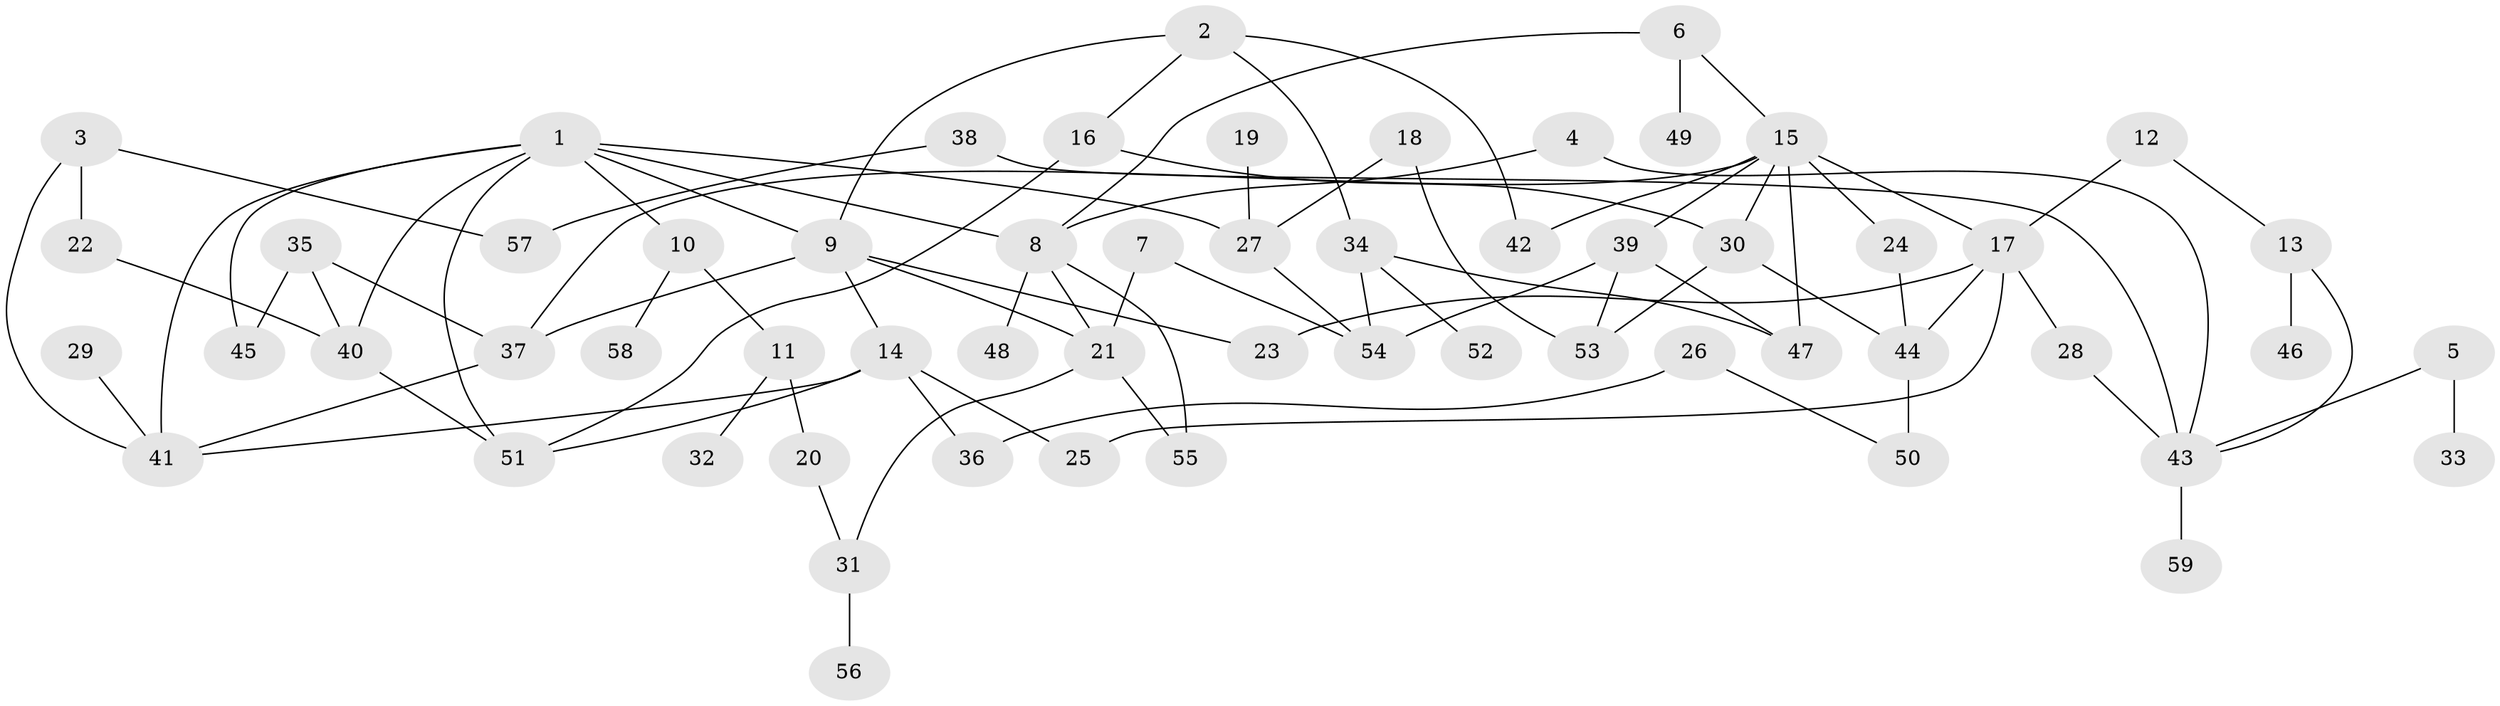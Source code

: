 // original degree distribution, {7: 0.03389830508474576, 3: 0.22033898305084745, 4: 0.07627118644067797, 2: 0.3728813559322034, 8: 0.00847457627118644, 6: 0.01694915254237288, 5: 0.03389830508474576, 1: 0.23728813559322035}
// Generated by graph-tools (version 1.1) at 2025/00/03/09/25 03:00:57]
// undirected, 59 vertices, 87 edges
graph export_dot {
graph [start="1"]
  node [color=gray90,style=filled];
  1;
  2;
  3;
  4;
  5;
  6;
  7;
  8;
  9;
  10;
  11;
  12;
  13;
  14;
  15;
  16;
  17;
  18;
  19;
  20;
  21;
  22;
  23;
  24;
  25;
  26;
  27;
  28;
  29;
  30;
  31;
  32;
  33;
  34;
  35;
  36;
  37;
  38;
  39;
  40;
  41;
  42;
  43;
  44;
  45;
  46;
  47;
  48;
  49;
  50;
  51;
  52;
  53;
  54;
  55;
  56;
  57;
  58;
  59;
  1 -- 8 [weight=1.0];
  1 -- 9 [weight=1.0];
  1 -- 10 [weight=1.0];
  1 -- 27 [weight=1.0];
  1 -- 40 [weight=1.0];
  1 -- 41 [weight=1.0];
  1 -- 45 [weight=1.0];
  1 -- 51 [weight=1.0];
  2 -- 9 [weight=1.0];
  2 -- 16 [weight=1.0];
  2 -- 34 [weight=1.0];
  2 -- 42 [weight=1.0];
  3 -- 22 [weight=1.0];
  3 -- 41 [weight=1.0];
  3 -- 57 [weight=1.0];
  4 -- 8 [weight=1.0];
  4 -- 43 [weight=1.0];
  5 -- 33 [weight=1.0];
  5 -- 43 [weight=1.0];
  6 -- 8 [weight=1.0];
  6 -- 15 [weight=1.0];
  6 -- 49 [weight=1.0];
  7 -- 21 [weight=1.0];
  7 -- 54 [weight=1.0];
  8 -- 21 [weight=1.0];
  8 -- 48 [weight=1.0];
  8 -- 55 [weight=1.0];
  9 -- 14 [weight=1.0];
  9 -- 21 [weight=2.0];
  9 -- 23 [weight=1.0];
  9 -- 37 [weight=1.0];
  10 -- 11 [weight=1.0];
  10 -- 58 [weight=1.0];
  11 -- 20 [weight=1.0];
  11 -- 32 [weight=1.0];
  12 -- 13 [weight=1.0];
  12 -- 17 [weight=1.0];
  13 -- 43 [weight=1.0];
  13 -- 46 [weight=1.0];
  14 -- 25 [weight=1.0];
  14 -- 36 [weight=1.0];
  14 -- 41 [weight=1.0];
  14 -- 51 [weight=1.0];
  15 -- 17 [weight=1.0];
  15 -- 24 [weight=1.0];
  15 -- 30 [weight=1.0];
  15 -- 37 [weight=1.0];
  15 -- 39 [weight=1.0];
  15 -- 42 [weight=1.0];
  15 -- 47 [weight=1.0];
  16 -- 30 [weight=1.0];
  16 -- 51 [weight=1.0];
  17 -- 23 [weight=1.0];
  17 -- 25 [weight=1.0];
  17 -- 28 [weight=1.0];
  17 -- 44 [weight=1.0];
  18 -- 27 [weight=1.0];
  18 -- 53 [weight=1.0];
  19 -- 27 [weight=1.0];
  20 -- 31 [weight=1.0];
  21 -- 31 [weight=1.0];
  21 -- 55 [weight=1.0];
  22 -- 40 [weight=1.0];
  24 -- 44 [weight=1.0];
  26 -- 36 [weight=1.0];
  26 -- 50 [weight=1.0];
  27 -- 54 [weight=1.0];
  28 -- 43 [weight=2.0];
  29 -- 41 [weight=1.0];
  30 -- 44 [weight=1.0];
  30 -- 53 [weight=1.0];
  31 -- 56 [weight=1.0];
  34 -- 47 [weight=1.0];
  34 -- 52 [weight=1.0];
  34 -- 54 [weight=1.0];
  35 -- 37 [weight=1.0];
  35 -- 40 [weight=1.0];
  35 -- 45 [weight=1.0];
  37 -- 41 [weight=1.0];
  38 -- 43 [weight=1.0];
  38 -- 57 [weight=1.0];
  39 -- 47 [weight=1.0];
  39 -- 53 [weight=1.0];
  39 -- 54 [weight=1.0];
  40 -- 51 [weight=1.0];
  43 -- 59 [weight=1.0];
  44 -- 50 [weight=2.0];
}
